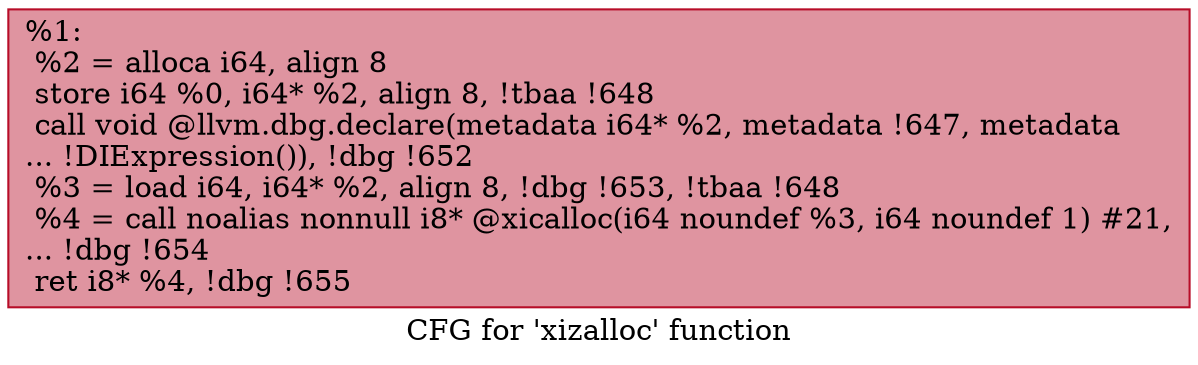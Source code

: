 digraph "CFG for 'xizalloc' function" {
	label="CFG for 'xizalloc' function";

	Node0x1a58710 [shape=record,color="#b70d28ff", style=filled, fillcolor="#b70d2870",label="{%1:\l  %2 = alloca i64, align 8\l  store i64 %0, i64* %2, align 8, !tbaa !648\l  call void @llvm.dbg.declare(metadata i64* %2, metadata !647, metadata\l... !DIExpression()), !dbg !652\l  %3 = load i64, i64* %2, align 8, !dbg !653, !tbaa !648\l  %4 = call noalias nonnull i8* @xicalloc(i64 noundef %3, i64 noundef 1) #21,\l... !dbg !654\l  ret i8* %4, !dbg !655\l}"];
}
